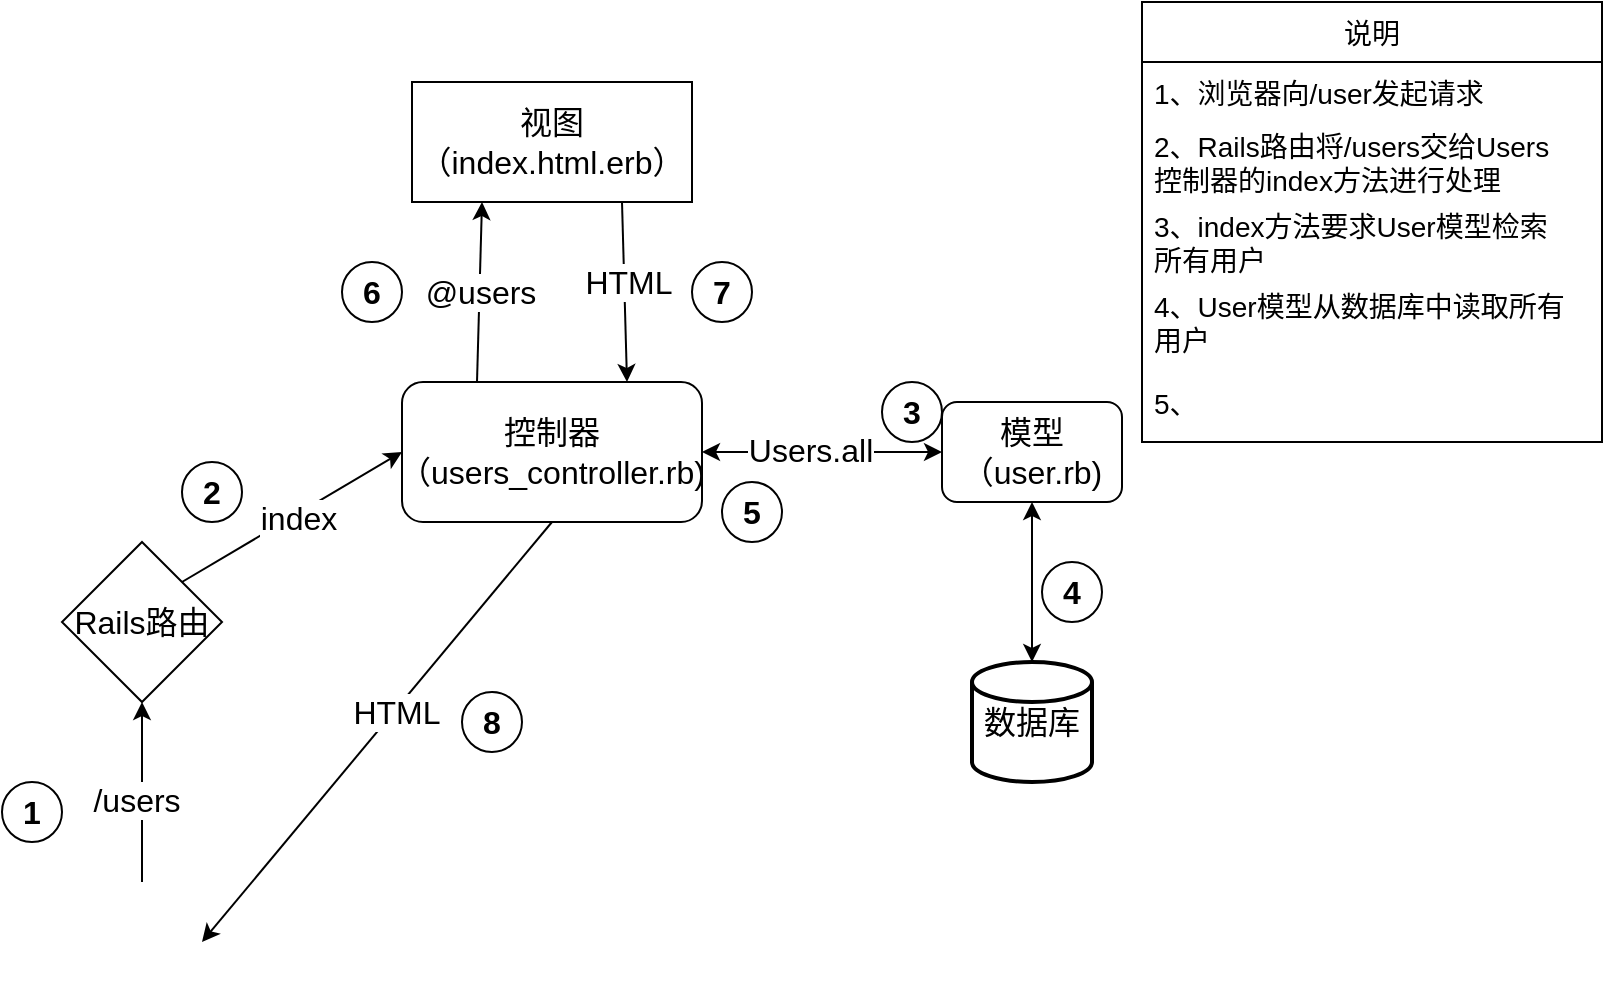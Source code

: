 <mxfile version="20.2.7" type="github">
  <diagram id="uC6A-LN68PpUqQVxdsIX" name="第 1 页">
    <mxGraphModel dx="946" dy="1699" grid="1" gridSize="10" guides="1" tooltips="1" connect="1" arrows="1" fold="1" page="1" pageScale="1" pageWidth="827" pageHeight="1169" math="0" shadow="0">
      <root>
        <mxCell id="0" />
        <mxCell id="1" parent="0" />
        <mxCell id="2ww45A0Sf8mP8j548J3A-3" style="edgeStyle=orthogonalEdgeStyle;rounded=0;orthogonalLoop=1;jettySize=auto;html=1;" edge="1" parent="1" source="2ww45A0Sf8mP8j548J3A-1" target="2ww45A0Sf8mP8j548J3A-2">
          <mxGeometry relative="1" as="geometry" />
        </mxCell>
        <mxCell id="2ww45A0Sf8mP8j548J3A-24" value="/users" style="edgeLabel;html=1;align=center;verticalAlign=middle;resizable=0;points=[];fontSize=16;" vertex="1" connectable="0" parent="2ww45A0Sf8mP8j548J3A-3">
          <mxGeometry x="-0.089" y="3" relative="1" as="geometry">
            <mxPoint as="offset" />
          </mxGeometry>
        </mxCell>
        <mxCell id="2ww45A0Sf8mP8j548J3A-1" value="" style="shape=image;html=1;verticalAlign=top;verticalLabelPosition=bottom;labelBackgroundColor=#ffffff;imageAspect=0;aspect=fixed;image=https://cdn2.iconfinder.com/data/icons/social-media-and-payment/64/-36-128.png" vertex="1" parent="1">
          <mxGeometry x="130" y="340" width="60" height="60" as="geometry" />
        </mxCell>
        <mxCell id="2ww45A0Sf8mP8j548J3A-5" style="rounded=0;orthogonalLoop=1;jettySize=auto;html=1;exitX=1;exitY=0;exitDx=0;exitDy=0;entryX=0;entryY=0.5;entryDx=0;entryDy=0;" edge="1" parent="1" source="2ww45A0Sf8mP8j548J3A-2" target="2ww45A0Sf8mP8j548J3A-4">
          <mxGeometry relative="1" as="geometry" />
        </mxCell>
        <mxCell id="2ww45A0Sf8mP8j548J3A-23" value="index" style="edgeLabel;html=1;align=center;verticalAlign=middle;resizable=0;points=[];fontSize=16;" vertex="1" connectable="0" parent="2ww45A0Sf8mP8j548J3A-5">
          <mxGeometry x="0.058" y="-2" relative="1" as="geometry">
            <mxPoint x="-1" as="offset" />
          </mxGeometry>
        </mxCell>
        <mxCell id="2ww45A0Sf8mP8j548J3A-2" value="&lt;font style=&quot;font-size: 16px;&quot;&gt;Rails路由&lt;/font&gt;" style="rhombus;whiteSpace=wrap;html=1;" vertex="1" parent="1">
          <mxGeometry x="120" y="170" width="80" height="80" as="geometry" />
        </mxCell>
        <mxCell id="2ww45A0Sf8mP8j548J3A-17" style="edgeStyle=none;rounded=0;orthogonalLoop=1;jettySize=auto;html=1;exitX=0.25;exitY=0;exitDx=0;exitDy=0;entryX=0.25;entryY=1;entryDx=0;entryDy=0;fontSize=16;" edge="1" parent="1" source="2ww45A0Sf8mP8j548J3A-4" target="2ww45A0Sf8mP8j548J3A-14">
          <mxGeometry relative="1" as="geometry" />
        </mxCell>
        <mxCell id="2ww45A0Sf8mP8j548J3A-18" value="@users" style="edgeLabel;html=1;align=center;verticalAlign=middle;resizable=0;points=[];fontSize=16;" vertex="1" connectable="0" parent="2ww45A0Sf8mP8j548J3A-17">
          <mxGeometry x="0.0" relative="1" as="geometry">
            <mxPoint as="offset" />
          </mxGeometry>
        </mxCell>
        <mxCell id="2ww45A0Sf8mP8j548J3A-20" style="edgeStyle=none;rounded=0;orthogonalLoop=1;jettySize=auto;html=1;exitX=0.5;exitY=1;exitDx=0;exitDy=0;entryX=1;entryY=0.5;entryDx=0;entryDy=0;fontSize=16;" edge="1" parent="1" source="2ww45A0Sf8mP8j548J3A-4" target="2ww45A0Sf8mP8j548J3A-1">
          <mxGeometry relative="1" as="geometry" />
        </mxCell>
        <mxCell id="2ww45A0Sf8mP8j548J3A-21" value="HTML" style="edgeLabel;html=1;align=center;verticalAlign=middle;resizable=0;points=[];fontSize=16;" vertex="1" connectable="0" parent="2ww45A0Sf8mP8j548J3A-20">
          <mxGeometry x="-0.101" y="1" relative="1" as="geometry">
            <mxPoint as="offset" />
          </mxGeometry>
        </mxCell>
        <mxCell id="2ww45A0Sf8mP8j548J3A-4" value="&lt;font style=&quot;font-size: 16px;&quot;&gt;控制器&lt;br&gt;（users_controller.rb)&lt;/font&gt;" style="rounded=1;whiteSpace=wrap;html=1;" vertex="1" parent="1">
          <mxGeometry x="290" y="90" width="150" height="70" as="geometry" />
        </mxCell>
        <mxCell id="2ww45A0Sf8mP8j548J3A-6" value="&lt;font style=&quot;font-size: 16px;&quot;&gt;模型&lt;br&gt;（user.rb)&lt;/font&gt;" style="rounded=1;whiteSpace=wrap;html=1;" vertex="1" parent="1">
          <mxGeometry x="560" y="100" width="90" height="50" as="geometry" />
        </mxCell>
        <mxCell id="2ww45A0Sf8mP8j548J3A-9" value="" style="endArrow=classic;startArrow=classic;html=1;rounded=0;fontSize=16;entryX=0;entryY=0.5;entryDx=0;entryDy=0;exitX=1;exitY=0.5;exitDx=0;exitDy=0;" edge="1" parent="1" source="2ww45A0Sf8mP8j548J3A-4" target="2ww45A0Sf8mP8j548J3A-6">
          <mxGeometry width="50" height="50" relative="1" as="geometry">
            <mxPoint x="430" y="290" as="sourcePoint" />
            <mxPoint x="480" y="240" as="targetPoint" />
          </mxGeometry>
        </mxCell>
        <mxCell id="2ww45A0Sf8mP8j548J3A-22" value="Users.all" style="edgeLabel;html=1;align=center;verticalAlign=middle;resizable=0;points=[];fontSize=16;" vertex="1" connectable="0" parent="2ww45A0Sf8mP8j548J3A-9">
          <mxGeometry x="-0.101" y="1" relative="1" as="geometry">
            <mxPoint as="offset" />
          </mxGeometry>
        </mxCell>
        <mxCell id="2ww45A0Sf8mP8j548J3A-10" value="" style="endArrow=classic;startArrow=classic;html=1;rounded=0;fontSize=16;entryX=0.5;entryY=1;entryDx=0;entryDy=0;exitX=0.5;exitY=0;exitDx=0;exitDy=0;exitPerimeter=0;" edge="1" parent="1" source="2ww45A0Sf8mP8j548J3A-11" target="2ww45A0Sf8mP8j548J3A-6">
          <mxGeometry width="50" height="50" relative="1" as="geometry">
            <mxPoint x="320" y="340" as="sourcePoint" />
            <mxPoint x="370" y="290" as="targetPoint" />
          </mxGeometry>
        </mxCell>
        <mxCell id="2ww45A0Sf8mP8j548J3A-11" value="数据库" style="strokeWidth=2;html=1;shape=mxgraph.flowchart.database;whiteSpace=wrap;fontSize=16;" vertex="1" parent="1">
          <mxGeometry x="575" y="230" width="60" height="60" as="geometry" />
        </mxCell>
        <mxCell id="2ww45A0Sf8mP8j548J3A-16" style="edgeStyle=none;rounded=0;orthogonalLoop=1;jettySize=auto;html=1;entryX=0.75;entryY=0;entryDx=0;entryDy=0;fontSize=16;exitX=0.75;exitY=1;exitDx=0;exitDy=0;" edge="1" parent="1" source="2ww45A0Sf8mP8j548J3A-14" target="2ww45A0Sf8mP8j548J3A-4">
          <mxGeometry relative="1" as="geometry" />
        </mxCell>
        <mxCell id="2ww45A0Sf8mP8j548J3A-19" value="HTML" style="edgeLabel;html=1;align=center;verticalAlign=middle;resizable=0;points=[];fontSize=16;" vertex="1" connectable="0" parent="2ww45A0Sf8mP8j548J3A-16">
          <mxGeometry x="-0.11" y="2" relative="1" as="geometry">
            <mxPoint as="offset" />
          </mxGeometry>
        </mxCell>
        <mxCell id="2ww45A0Sf8mP8j548J3A-14" value="视图&lt;br&gt;（index.html.erb）" style="rounded=0;whiteSpace=wrap;html=1;fontSize=16;" vertex="1" parent="1">
          <mxGeometry x="295" y="-60" width="140" height="60" as="geometry" />
        </mxCell>
        <mxCell id="2ww45A0Sf8mP8j548J3A-38" value="说明" style="swimlane;fontStyle=0;childLayout=stackLayout;horizontal=1;startSize=30;horizontalStack=0;resizeParent=1;resizeParentMax=0;resizeLast=0;collapsible=1;marginBottom=0;fontSize=14;" vertex="1" parent="1">
          <mxGeometry x="660" y="-100" width="230" height="220" as="geometry" />
        </mxCell>
        <mxCell id="2ww45A0Sf8mP8j548J3A-39" value="1、浏览器向/user发起请求" style="text;strokeColor=none;fillColor=none;align=left;verticalAlign=middle;spacingLeft=4;spacingRight=4;overflow=hidden;points=[[0,0.5],[1,0.5]];portConstraint=eastwest;rotatable=0;fontSize=14;" vertex="1" parent="2ww45A0Sf8mP8j548J3A-38">
          <mxGeometry y="30" width="230" height="30" as="geometry" />
        </mxCell>
        <mxCell id="2ww45A0Sf8mP8j548J3A-40" value="2、Rails路由将/users交给Users&#xa;控制器的index方法进行处理" style="text;align=left;verticalAlign=middle;spacingLeft=4;spacingRight=4;overflow=hidden;points=[[0,0.5],[1,0.5]];portConstraint=eastwest;rotatable=0;fontSize=14;" vertex="1" parent="2ww45A0Sf8mP8j548J3A-38">
          <mxGeometry y="60" width="230" height="40" as="geometry" />
        </mxCell>
        <mxCell id="2ww45A0Sf8mP8j548J3A-42" value="3、index方法要求User模型检索&#xa;所有用户" style="text;strokeColor=none;fillColor=none;align=left;verticalAlign=middle;spacingLeft=4;spacingRight=4;overflow=hidden;points=[[0,0.5],[1,0.5]];portConstraint=eastwest;rotatable=0;fontSize=14;" vertex="1" parent="2ww45A0Sf8mP8j548J3A-38">
          <mxGeometry y="100" width="230" height="40" as="geometry" />
        </mxCell>
        <mxCell id="2ww45A0Sf8mP8j548J3A-43" value="4、User模型从数据库中读取所有&#xa;用户" style="text;strokeColor=none;fillColor=none;align=left;verticalAlign=middle;spacingLeft=4;spacingRight=4;overflow=hidden;points=[[0,0.5],[1,0.5]];portConstraint=eastwest;rotatable=0;fontSize=14;" vertex="1" parent="2ww45A0Sf8mP8j548J3A-38">
          <mxGeometry y="140" width="230" height="40" as="geometry" />
        </mxCell>
        <mxCell id="2ww45A0Sf8mP8j548J3A-41" value="5、" style="text;strokeColor=none;fillColor=none;align=left;verticalAlign=middle;spacingLeft=4;spacingRight=4;overflow=hidden;points=[[0,0.5],[1,0.5]];portConstraint=eastwest;rotatable=0;fontSize=14;" vertex="1" parent="2ww45A0Sf8mP8j548J3A-38">
          <mxGeometry y="180" width="230" height="40" as="geometry" />
        </mxCell>
        <mxCell id="2ww45A0Sf8mP8j548J3A-44" value="&lt;font style=&quot;font-size: 16px;&quot;&gt;&lt;b&gt;1&lt;/b&gt;&lt;/font&gt;" style="ellipse;whiteSpace=wrap;html=1;aspect=fixed;fontSize=14;" vertex="1" parent="1">
          <mxGeometry x="90" y="290" width="30" height="30" as="geometry" />
        </mxCell>
        <mxCell id="2ww45A0Sf8mP8j548J3A-45" value="&lt;font style=&quot;font-size: 16px;&quot;&gt;&lt;b&gt;2&lt;/b&gt;&lt;/font&gt;" style="ellipse;whiteSpace=wrap;html=1;aspect=fixed;fontSize=14;" vertex="1" parent="1">
          <mxGeometry x="180" y="130" width="30" height="30" as="geometry" />
        </mxCell>
        <mxCell id="2ww45A0Sf8mP8j548J3A-46" value="&lt;font style=&quot;font-size: 16px;&quot;&gt;&lt;b&gt;3&lt;/b&gt;&lt;/font&gt;" style="ellipse;whiteSpace=wrap;html=1;aspect=fixed;fontSize=14;" vertex="1" parent="1">
          <mxGeometry x="530" y="90" width="30" height="30" as="geometry" />
        </mxCell>
        <mxCell id="2ww45A0Sf8mP8j548J3A-47" value="&lt;font style=&quot;font-size: 16px;&quot;&gt;&lt;b&gt;4&lt;/b&gt;&lt;/font&gt;" style="ellipse;whiteSpace=wrap;html=1;aspect=fixed;fontSize=14;" vertex="1" parent="1">
          <mxGeometry x="610" y="180" width="30" height="30" as="geometry" />
        </mxCell>
        <mxCell id="2ww45A0Sf8mP8j548J3A-48" value="&lt;font style=&quot;font-size: 16px;&quot;&gt;&lt;b&gt;5&lt;/b&gt;&lt;/font&gt;" style="ellipse;whiteSpace=wrap;html=1;aspect=fixed;fontSize=14;" vertex="1" parent="1">
          <mxGeometry x="450" y="140" width="30" height="30" as="geometry" />
        </mxCell>
        <mxCell id="2ww45A0Sf8mP8j548J3A-51" value="&lt;font style=&quot;font-size: 16px;&quot;&gt;&lt;b&gt;6&lt;/b&gt;&lt;/font&gt;" style="ellipse;whiteSpace=wrap;html=1;aspect=fixed;fontSize=14;" vertex="1" parent="1">
          <mxGeometry x="260" y="30" width="30" height="30" as="geometry" />
        </mxCell>
        <mxCell id="2ww45A0Sf8mP8j548J3A-52" value="&lt;font style=&quot;font-size: 16px;&quot;&gt;&lt;b&gt;7&lt;/b&gt;&lt;/font&gt;" style="ellipse;whiteSpace=wrap;html=1;aspect=fixed;fontSize=14;" vertex="1" parent="1">
          <mxGeometry x="435" y="30" width="30" height="30" as="geometry" />
        </mxCell>
        <mxCell id="2ww45A0Sf8mP8j548J3A-53" value="&lt;font style=&quot;font-size: 16px;&quot;&gt;&lt;b&gt;8&lt;/b&gt;&lt;/font&gt;" style="ellipse;whiteSpace=wrap;html=1;aspect=fixed;fontSize=14;" vertex="1" parent="1">
          <mxGeometry x="320" y="245" width="30" height="30" as="geometry" />
        </mxCell>
      </root>
    </mxGraphModel>
  </diagram>
</mxfile>
